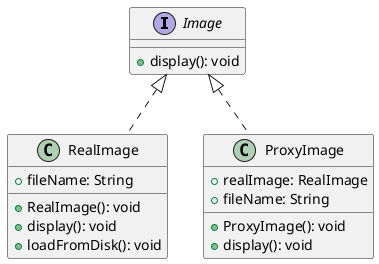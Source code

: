 @startuml
'https://plantuml.com/class-diagram

interface Image {
    +display(): void
}

class RealImage implements Image{
    +fileName: String

    +RealImage(): void
    +display(): void
    +loadFromDisk(): void
}

class ProxyImage implements Image{
    +realImage: RealImage
    +fileName: String

    +ProxyImage(): void
    +display(): void
}
@enduml